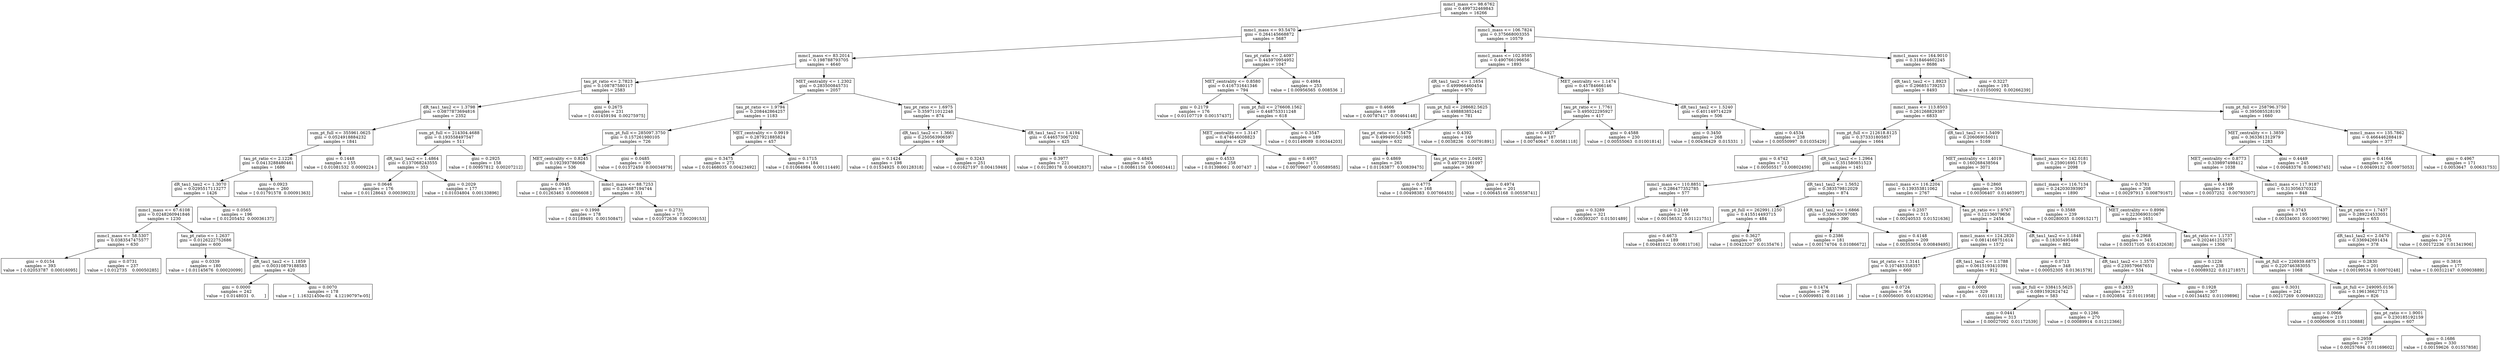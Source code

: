 digraph Tree {
0 [label="mmc1_mass <= 98.6762\ngini = 0.499732469843\nsamples = 16266", shape="box"] ;
1 [label="mmc1_mass <= 93.5470\ngini = 0.264145668872\nsamples = 5687", shape="box"] ;
0 -> 1 ;
2 [label="mmc1_mass <= 83.2014\ngini = 0.198788793705\nsamples = 4640", shape="box"] ;
1 -> 2 ;
3 [label="tau_pt_ratio <= 2.7823\ngini = 0.108787580117\nsamples = 2583", shape="box"] ;
2 -> 3 ;
4 [label="dR_tau1_tau2 <= 1.3798\ngini = 0.0877873694816\nsamples = 2352", shape="box"] ;
3 -> 4 ;
5 [label="sum_pt_full <= 355961.0625\ngini = 0.0524918884232\nsamples = 1841", shape="box"] ;
4 -> 5 ;
6 [label="tau_pt_ratio <= 2.1226\ngini = 0.0413288480461\nsamples = 1686", shape="box"] ;
5 -> 6 ;
7 [label="dR_tau1_tau2 <= 1.3070\ngini = 0.0295517113277\nsamples = 1426", shape="box"] ;
6 -> 7 ;
8 [label="mmc1_mass <= 67.6108\ngini = 0.0248260941846\nsamples = 1230", shape="box"] ;
7 -> 8 ;
9 [label="mmc1_mass <= 58.5307\ngini = 0.0383547475577\nsamples = 630", shape="box"] ;
8 -> 9 ;
10 [label="gini = 0.0154\nsamples = 393\nvalue = [ 0.02053787  0.00016095]", shape="box"] ;
9 -> 10 ;
11 [label="gini = 0.0731\nsamples = 237\nvalue = [ 0.012735    0.00050285]", shape="box"] ;
9 -> 11 ;
12 [label="tau_pt_ratio <= 1.2637\ngini = 0.0126222752686\nsamples = 600", shape="box"] ;
8 -> 12 ;
13 [label="gini = 0.0339\nsamples = 180\nvalue = [ 0.01145676  0.00020099]", shape="box"] ;
12 -> 13 ;
14 [label="dR_tau1_tau2 <= 1.1859\ngini = 0.00310879188583\nsamples = 420", shape="box"] ;
12 -> 14 ;
15 [label="gini = 0.0000\nsamples = 242\nvalue = [ 0.0148031  0.       ]", shape="box"] ;
14 -> 15 ;
16 [label="gini = 0.0070\nsamples = 178\nvalue = [  1.16321450e-02   4.12190797e-05]", shape="box"] ;
14 -> 16 ;
17 [label="gini = 0.0565\nsamples = 196\nvalue = [ 0.01205452  0.00036137]", shape="box"] ;
7 -> 17 ;
18 [label="gini = 0.0923\nsamples = 260\nvalue = [ 0.01791578  0.00091363]", shape="box"] ;
6 -> 18 ;
19 [label="gini = 0.1448\nsamples = 155\nvalue = [ 0.01081532  0.0009224 ]", shape="box"] ;
5 -> 19 ;
20 [label="sum_pt_full <= 214304.4688\ngini = 0.193558497547\nsamples = 511", shape="box"] ;
4 -> 20 ;
21 [label="dR_tau1_tau2 <= 1.4864\ngini = 0.137068243555\nsamples = 353", shape="box"] ;
20 -> 21 ;
22 [label="gini = 0.0646\nsamples = 176\nvalue = [ 0.01128643  0.00039023]", shape="box"] ;
21 -> 22 ;
23 [label="gini = 0.2029\nsamples = 177\nvalue = [ 0.01034804  0.00133896]", shape="box"] ;
21 -> 23 ;
24 [label="gini = 0.2925\nsamples = 158\nvalue = [ 0.00957812  0.00207212]", shape="box"] ;
20 -> 24 ;
25 [label="gini = 0.2675\nsamples = 231\nvalue = [ 0.01459194  0.00275975]", shape="box"] ;
3 -> 25 ;
26 [label="MET_centrality <= 1.2302\ngini = 0.283500845731\nsamples = 2057", shape="box"] ;
2 -> 26 ;
27 [label="tau_pt_ratio <= 1.9794\ngini = 0.208442864257\nsamples = 1183", shape="box"] ;
26 -> 27 ;
28 [label="sum_pt_full <= 285097.3750\ngini = 0.157261980105\nsamples = 726", shape="box"] ;
27 -> 28 ;
29 [label="MET_centrality <= 0.8245\ngini = 0.192393786068\nsamples = 536", shape="box"] ;
28 -> 29 ;
30 [label="gini = 0.0945\nsamples = 185\nvalue = [ 0.01263463  0.0006608 ]", shape="box"] ;
29 -> 30 ;
31 [label="mmc1_mass <= 88.7253\ngini = 0.236887194744\nsamples = 351", shape="box"] ;
29 -> 31 ;
32 [label="gini = 0.1998\nsamples = 178\nvalue = [ 0.01189491  0.00150847]", shape="box"] ;
31 -> 32 ;
33 [label="gini = 0.2731\nsamples = 173\nvalue = [ 0.01072636  0.00209153]", shape="box"] ;
31 -> 33 ;
34 [label="gini = 0.0485\nsamples = 190\nvalue = [ 0.01372459  0.00034979]", shape="box"] ;
28 -> 34 ;
35 [label="MET_centrality <= 0.9919\ngini = 0.287921885824\nsamples = 457", shape="box"] ;
27 -> 35 ;
36 [label="gini = 0.3475\nsamples = 273\nvalue = [ 0.01468035  0.00423492]", shape="box"] ;
35 -> 36 ;
37 [label="gini = 0.1715\nsamples = 184\nvalue = [ 0.01064984  0.00111449]", shape="box"] ;
35 -> 37 ;
38 [label="tau_pt_ratio <= 1.6975\ngini = 0.359711012248\nsamples = 874", shape="box"] ;
26 -> 38 ;
39 [label="dR_tau1_tau2 <= 1.3661\ngini = 0.250563906597\nsamples = 449", shape="box"] ;
38 -> 39 ;
40 [label="gini = 0.1424\nsamples = 198\nvalue = [ 0.01534925  0.00128318]", shape="box"] ;
39 -> 40 ;
41 [label="gini = 0.3243\nsamples = 251\nvalue = [ 0.01627197  0.00415949]", shape="box"] ;
39 -> 41 ;
42 [label="dR_tau1_tau2 <= 1.4194\ngini = 0.446573067202\nsamples = 425", shape="box"] ;
38 -> 42 ;
43 [label="gini = 0.3977\nsamples = 221\nvalue = [ 0.01280178  0.00482837]", shape="box"] ;
42 -> 43 ;
44 [label="gini = 0.4845\nsamples = 204\nvalue = [ 0.00861158  0.00603441]", shape="box"] ;
42 -> 44 ;
45 [label="tau_pt_ratio <= 2.4097\ngini = 0.445970954952\nsamples = 1047", shape="box"] ;
1 -> 45 ;
46 [label="MET_centrality <= 0.8580\ngini = 0.416731641346\nsamples = 794", shape="box"] ;
45 -> 46 ;
47 [label="gini = 0.2179\nsamples = 176\nvalue = [ 0.01107719  0.00157437]", shape="box"] ;
46 -> 47 ;
48 [label="sum_pt_full <= 276608.1562\ngini = 0.448753311248\nsamples = 618", shape="box"] ;
46 -> 48 ;
49 [label="MET_centrality <= 1.3147\ngini = 0.474646008823\nsamples = 429", shape="box"] ;
48 -> 49 ;
50 [label="gini = 0.4533\nsamples = 258\nvalue = [ 0.01398661  0.007437  ]", shape="box"] ;
49 -> 50 ;
51 [label="gini = 0.4957\nsamples = 171\nvalue = [ 0.00709607  0.00589585]", shape="box"] ;
49 -> 51 ;
52 [label="gini = 0.3547\nsamples = 189\nvalue = [ 0.01149089  0.00344203]", shape="box"] ;
48 -> 52 ;
53 [label="gini = 0.4984\nsamples = 253\nvalue = [ 0.00956565  0.008536  ]", shape="box"] ;
45 -> 53 ;
54 [label="mmc1_mass <= 106.7824\ngini = 0.375668003355\nsamples = 10579", shape="box"] ;
0 -> 54 ;
55 [label="mmc1_mass <= 102.9595\ngini = 0.490766196656\nsamples = 1893", shape="box"] ;
54 -> 55 ;
56 [label="dR_tau1_tau2 <= 1.1654\ngini = 0.499966460454\nsamples = 970", shape="box"] ;
55 -> 56 ;
57 [label="gini = 0.4666\nsamples = 189\nvalue = [ 0.00787417  0.00464148]", shape="box"] ;
56 -> 57 ;
58 [label="sum_pt_full <= 298682.5625\ngini = 0.498883852442\nsamples = 781", shape="box"] ;
56 -> 58 ;
59 [label="tau_pt_ratio <= 1.5479\ngini = 0.499490501985\nsamples = 632", shape="box"] ;
58 -> 59 ;
60 [label="gini = 0.4869\nsamples = 263\nvalue = [ 0.01163877  0.00839475]", shape="box"] ;
59 -> 60 ;
61 [label="tau_pt_ratio <= 2.0492\ngini = 0.497293161097\nsamples = 369", shape="box"] ;
59 -> 61 ;
62 [label="gini = 0.4775\nsamples = 168\nvalue = [ 0.00498383  0.00766455]", shape="box"] ;
61 -> 62 ;
63 [label="gini = 0.4974\nsamples = 201\nvalue = [ 0.00645168  0.00558741]", shape="box"] ;
61 -> 63 ;
64 [label="gini = 0.4392\nsamples = 149\nvalue = [ 0.0038236   0.00791891]", shape="box"] ;
58 -> 64 ;
65 [label="MET_centrality <= 1.1474\ngini = 0.45784666146\nsamples = 923", shape="box"] ;
55 -> 65 ;
66 [label="tau_pt_ratio <= 1.7761\ngini = 0.495022295927\nsamples = 417", shape="box"] ;
65 -> 66 ;
67 [label="gini = 0.4927\nsamples = 187\nvalue = [ 0.00740647  0.00581118]", shape="box"] ;
66 -> 67 ;
68 [label="gini = 0.4588\nsamples = 230\nvalue = [ 0.00555063  0.01001814]", shape="box"] ;
66 -> 68 ;
69 [label="dR_tau1_tau2 <= 1.5240\ngini = 0.401149714229\nsamples = 506", shape="box"] ;
65 -> 69 ;
70 [label="gini = 0.3450\nsamples = 268\nvalue = [ 0.00436429  0.015331  ]", shape="box"] ;
69 -> 70 ;
71 [label="gini = 0.4534\nsamples = 238\nvalue = [ 0.00550997  0.01035429]", shape="box"] ;
69 -> 71 ;
72 [label="mmc1_mass <= 164.9010\ngini = 0.318464602245\nsamples = 8686", shape="box"] ;
54 -> 72 ;
73 [label="dR_tau1_tau2 <= 1.8923\ngini = 0.296851739253\nsamples = 8493", shape="box"] ;
72 -> 73 ;
74 [label="mmc1_mass <= 113.8503\ngini = 0.261268829387\nsamples = 6833", shape="box"] ;
73 -> 74 ;
75 [label="sum_pt_full <= 212618.8125\ngini = 0.373331805857\nsamples = 1664", shape="box"] ;
74 -> 75 ;
76 [label="gini = 0.4742\nsamples = 213\nvalue = [ 0.00505517  0.00802459]", shape="box"] ;
75 -> 76 ;
77 [label="dR_tau1_tau2 <= 1.2964\ngini = 0.351580851523\nsamples = 1451", shape="box"] ;
75 -> 77 ;
78 [label="mmc1_mass <= 110.8851\ngini = 0.286477352785\nsamples = 577", shape="box"] ;
77 -> 78 ;
79 [label="gini = 0.3289\nsamples = 321\nvalue = [ 0.00393207  0.01501489]", shape="box"] ;
78 -> 79 ;
80 [label="gini = 0.2149\nsamples = 256\nvalue = [ 0.00156532  0.01121751]", shape="box"] ;
78 -> 80 ;
81 [label="dR_tau1_tau2 <= 1.5652\ngini = 0.383579812029\nsamples = 874", shape="box"] ;
77 -> 81 ;
82 [label="sum_pt_full <= 262991.1250\ngini = 0.415514493715\nsamples = 484", shape="box"] ;
81 -> 82 ;
83 [label="gini = 0.4673\nsamples = 189\nvalue = [ 0.00481022  0.00811716]", shape="box"] ;
82 -> 83 ;
84 [label="gini = 0.3627\nsamples = 295\nvalue = [ 0.00423207  0.0135476 ]", shape="box"] ;
82 -> 84 ;
85 [label="dR_tau1_tau2 <= 1.6866\ngini = 0.336630097085\nsamples = 390", shape="box"] ;
81 -> 85 ;
86 [label="gini = 0.2386\nsamples = 181\nvalue = [ 0.00174704  0.01086672]", shape="box"] ;
85 -> 86 ;
87 [label="gini = 0.4148\nsamples = 209\nvalue = [ 0.00353054  0.00849495]", shape="box"] ;
85 -> 87 ;
88 [label="dR_tau1_tau2 <= 1.5409\ngini = 0.206069056011\nsamples = 5169", shape="box"] ;
74 -> 88 ;
89 [label="MET_centrality <= 1.4019\ngini = 0.160268438564\nsamples = 3071", shape="box"] ;
88 -> 89 ;
90 [label="mmc1_mass <= 116.2204\ngini = 0.139353811062\nsamples = 2767", shape="box"] ;
89 -> 90 ;
91 [label="gini = 0.2357\nsamples = 313\nvalue = [ 0.00240533  0.01521636]", shape="box"] ;
90 -> 91 ;
92 [label="tau_pt_ratio <= 1.9767\ngini = 0.12136079656\nsamples = 2454", shape="box"] ;
90 -> 92 ;
93 [label="mmc1_mass <= 124.2820\ngini = 0.0814168751614\nsamples = 1572", shape="box"] ;
92 -> 93 ;
94 [label="tau_pt_ratio <= 1.3141\ngini = 0.107483358357\nsamples = 660", shape="box"] ;
93 -> 94 ;
95 [label="gini = 0.1474\nsamples = 296\nvalue = [ 0.00099851  0.01146   ]", shape="box"] ;
94 -> 95 ;
96 [label="gini = 0.0724\nsamples = 364\nvalue = [ 0.00056005  0.01432954]", shape="box"] ;
94 -> 96 ;
97 [label="dR_tau1_tau2 <= 1.1788\ngini = 0.0615193410391\nsamples = 912", shape="box"] ;
93 -> 97 ;
98 [label="gini = 0.0000\nsamples = 329\nvalue = [ 0.         0.0118113]", shape="box"] ;
97 -> 98 ;
99 [label="sum_pt_full <= 338415.5625\ngini = 0.0891592624742\nsamples = 583", shape="box"] ;
97 -> 99 ;
100 [label="gini = 0.0441\nsamples = 313\nvalue = [ 0.00027092  0.01172539]", shape="box"] ;
99 -> 100 ;
101 [label="gini = 0.1286\nsamples = 270\nvalue = [ 0.00089914  0.01212366]", shape="box"] ;
99 -> 101 ;
102 [label="dR_tau1_tau2 <= 1.1848\ngini = 0.18305495468\nsamples = 882", shape="box"] ;
92 -> 102 ;
103 [label="gini = 0.0713\nsamples = 348\nvalue = [ 0.00052305  0.01361579]", shape="box"] ;
102 -> 103 ;
104 [label="dR_tau1_tau2 <= 1.3570\ngini = 0.239579667651\nsamples = 534", shape="box"] ;
102 -> 104 ;
105 [label="gini = 0.2833\nsamples = 227\nvalue = [ 0.0020854   0.01011958]", shape="box"] ;
104 -> 105 ;
106 [label="gini = 0.1928\nsamples = 307\nvalue = [ 0.00134452  0.01109896]", shape="box"] ;
104 -> 106 ;
107 [label="gini = 0.2860\nsamples = 304\nvalue = [ 0.00306407  0.01465997]", shape="box"] ;
89 -> 107 ;
108 [label="mmc1_mass <= 142.0181\ngini = 0.259016951719\nsamples = 2098", shape="box"] ;
88 -> 108 ;
109 [label="mmc1_mass <= 116.7134\ngini = 0.242030393907\nsamples = 1890", shape="box"] ;
108 -> 109 ;
110 [label="gini = 0.3588\nsamples = 239\nvalue = [ 0.00280035  0.00915217]", shape="box"] ;
109 -> 110 ;
111 [label="MET_centrality <= 0.8996\ngini = 0.223069031067\nsamples = 1651", shape="box"] ;
109 -> 111 ;
112 [label="gini = 0.2968\nsamples = 345\nvalue = [ 0.00317105  0.01432638]", shape="box"] ;
111 -> 112 ;
113 [label="tau_pt_ratio <= 1.1737\ngini = 0.202461252071\nsamples = 1306", shape="box"] ;
111 -> 113 ;
114 [label="gini = 0.1226\nsamples = 238\nvalue = [ 0.00089322  0.01271857]", shape="box"] ;
113 -> 114 ;
115 [label="sum_pt_full <= 226939.6875\ngini = 0.220746383055\nsamples = 1068", shape="box"] ;
113 -> 115 ;
116 [label="gini = 0.3031\nsamples = 242\nvalue = [ 0.00217269  0.00949322]", shape="box"] ;
115 -> 116 ;
117 [label="sum_pt_full <= 249095.0156\ngini = 0.196136627713\nsamples = 826", shape="box"] ;
115 -> 117 ;
118 [label="gini = 0.0966\nsamples = 219\nvalue = [ 0.00060606  0.01130888]", shape="box"] ;
117 -> 118 ;
119 [label="tau_pt_ratio <= 1.9001\ngini = 0.230185192159\nsamples = 607", shape="box"] ;
117 -> 119 ;
120 [label="gini = 0.2959\nsamples = 277\nvalue = [ 0.00257694  0.01169602]", shape="box"] ;
119 -> 120 ;
121 [label="gini = 0.1686\nsamples = 330\nvalue = [ 0.00159626  0.01557858]", shape="box"] ;
119 -> 121 ;
122 [label="gini = 0.3781\nsamples = 208\nvalue = [ 0.00297913  0.00879167]", shape="box"] ;
108 -> 122 ;
123 [label="sum_pt_full <= 258796.3750\ngini = 0.395085528193\nsamples = 1660", shape="box"] ;
73 -> 123 ;
124 [label="MET_centrality <= 1.3859\ngini = 0.363361312979\nsamples = 1283", shape="box"] ;
123 -> 124 ;
125 [label="MET_centrality <= 0.8773\ngini = 0.339897498412\nsamples = 1038", shape="box"] ;
124 -> 125 ;
126 [label="gini = 0.4349\nsamples = 190\nvalue = [ 0.0037252   0.00793307]", shape="box"] ;
125 -> 126 ;
127 [label="mmc1_mass <= 117.9187\ngini = 0.313056370322\nsamples = 848", shape="box"] ;
125 -> 127 ;
128 [label="gini = 0.3743\nsamples = 195\nvalue = [ 0.00334003  0.01005799]", shape="box"] ;
127 -> 128 ;
129 [label="tau_pt_ratio <= 1.7437\ngini = 0.289224533051\nsamples = 653", shape="box"] ;
127 -> 129 ;
130 [label="dR_tau1_tau2 <= 2.0470\ngini = 0.336942691434\nsamples = 378", shape="box"] ;
129 -> 130 ;
131 [label="gini = 0.2830\nsamples = 201\nvalue = [ 0.00199534  0.00970248]", shape="box"] ;
130 -> 131 ;
132 [label="gini = 0.3816\nsamples = 177\nvalue = [ 0.00312147  0.00903889]", shape="box"] ;
130 -> 132 ;
133 [label="gini = 0.2016\nsamples = 275\nvalue = [ 0.00172236  0.01341906]", shape="box"] ;
129 -> 133 ;
134 [label="gini = 0.4449\nsamples = 245\nvalue = [ 0.00483376  0.00963745]", shape="box"] ;
124 -> 134 ;
135 [label="mmc1_mass <= 135.7862\ngini = 0.466446288419\nsamples = 377", shape="box"] ;
123 -> 135 ;
136 [label="gini = 0.4164\nsamples = 206\nvalue = [ 0.00409132  0.00975053]", shape="box"] ;
135 -> 136 ;
137 [label="gini = 0.4967\nsamples = 171\nvalue = [ 0.0053647   0.00631753]", shape="box"] ;
135 -> 137 ;
138 [label="gini = 0.3227\nsamples = 193\nvalue = [ 0.01050092  0.00266239]", shape="box"] ;
72 -> 138 ;
}